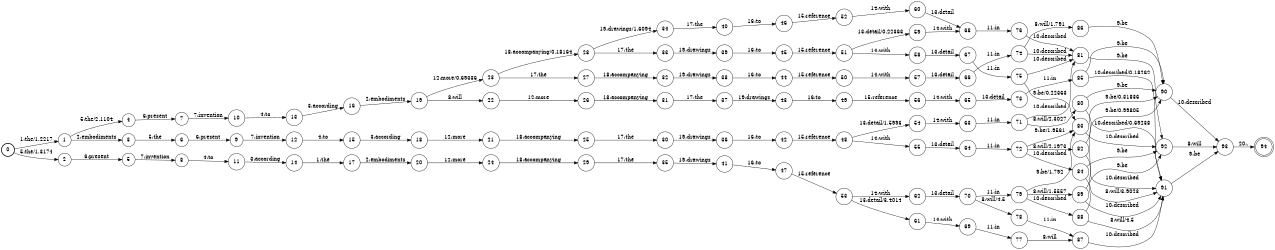 digraph FST {
rankdir = LR;
size = "8.5,11";
label = "";
center = 1;
orientation = Portrait;
ranksep = "0.4";
nodesep = "0.25";
0 [label = "0", shape = circle, style = bold, fontsize = 14]
	0 -> 1 [label = "1:the/1.2217", fontsize = 14];
	0 -> 2 [label = "5:the/1.3174", fontsize = 14];
1 [label = "1", shape = circle, style = solid, fontsize = 14]
	1 -> 4 [label = "5:the/2.1104", fontsize = 14];
	1 -> 3 [label = "2:embodiments", fontsize = 14];
2 [label = "2", shape = circle, style = solid, fontsize = 14]
	2 -> 5 [label = "6:present", fontsize = 14];
3 [label = "3", shape = circle, style = solid, fontsize = 14]
	3 -> 6 [label = "5:the", fontsize = 14];
4 [label = "4", shape = circle, style = solid, fontsize = 14]
	4 -> 7 [label = "6:present", fontsize = 14];
5 [label = "5", shape = circle, style = solid, fontsize = 14]
	5 -> 8 [label = "7:invention", fontsize = 14];
6 [label = "6", shape = circle, style = solid, fontsize = 14]
	6 -> 9 [label = "6:present", fontsize = 14];
7 [label = "7", shape = circle, style = solid, fontsize = 14]
	7 -> 10 [label = "7:invention", fontsize = 14];
8 [label = "8", shape = circle, style = solid, fontsize = 14]
	8 -> 11 [label = "4:to", fontsize = 14];
9 [label = "9", shape = circle, style = solid, fontsize = 14]
	9 -> 12 [label = "7:invention", fontsize = 14];
10 [label = "10", shape = circle, style = solid, fontsize = 14]
	10 -> 13 [label = "4:to", fontsize = 14];
11 [label = "11", shape = circle, style = solid, fontsize = 14]
	11 -> 14 [label = "3:according", fontsize = 14];
12 [label = "12", shape = circle, style = solid, fontsize = 14]
	12 -> 15 [label = "4:to", fontsize = 14];
13 [label = "13", shape = circle, style = solid, fontsize = 14]
	13 -> 16 [label = "3:according", fontsize = 14];
14 [label = "14", shape = circle, style = solid, fontsize = 14]
	14 -> 17 [label = "1:the", fontsize = 14];
15 [label = "15", shape = circle, style = solid, fontsize = 14]
	15 -> 18 [label = "3:according", fontsize = 14];
16 [label = "16", shape = circle, style = solid, fontsize = 14]
	16 -> 19 [label = "2:embodiments", fontsize = 14];
17 [label = "17", shape = circle, style = solid, fontsize = 14]
	17 -> 20 [label = "2:embodiments", fontsize = 14];
18 [label = "18", shape = circle, style = solid, fontsize = 14]
	18 -> 21 [label = "12:more", fontsize = 14];
19 [label = "19", shape = circle, style = solid, fontsize = 14]
	19 -> 22 [label = "8:will", fontsize = 14];
	19 -> 23 [label = "12:more/0.69336", fontsize = 14];
20 [label = "20", shape = circle, style = solid, fontsize = 14]
	20 -> 24 [label = "12:more", fontsize = 14];
21 [label = "21", shape = circle, style = solid, fontsize = 14]
	21 -> 25 [label = "18:accompanying", fontsize = 14];
22 [label = "22", shape = circle, style = solid, fontsize = 14]
	22 -> 26 [label = "12:more", fontsize = 14];
23 [label = "23", shape = circle, style = solid, fontsize = 14]
	23 -> 27 [label = "17:the", fontsize = 14];
	23 -> 28 [label = "18:accompanying/0.18164", fontsize = 14];
24 [label = "24", shape = circle, style = solid, fontsize = 14]
	24 -> 29 [label = "18:accompanying", fontsize = 14];
25 [label = "25", shape = circle, style = solid, fontsize = 14]
	25 -> 30 [label = "17:the", fontsize = 14];
26 [label = "26", shape = circle, style = solid, fontsize = 14]
	26 -> 31 [label = "18:accompanying", fontsize = 14];
27 [label = "27", shape = circle, style = solid, fontsize = 14]
	27 -> 32 [label = "18:accompanying", fontsize = 14];
28 [label = "28", shape = circle, style = solid, fontsize = 14]
	28 -> 33 [label = "17:the", fontsize = 14];
	28 -> 34 [label = "19:drawings/1.6094", fontsize = 14];
29 [label = "29", shape = circle, style = solid, fontsize = 14]
	29 -> 35 [label = "17:the", fontsize = 14];
30 [label = "30", shape = circle, style = solid, fontsize = 14]
	30 -> 36 [label = "19:drawings", fontsize = 14];
31 [label = "31", shape = circle, style = solid, fontsize = 14]
	31 -> 37 [label = "17:the", fontsize = 14];
32 [label = "32", shape = circle, style = solid, fontsize = 14]
	32 -> 38 [label = "19:drawings", fontsize = 14];
33 [label = "33", shape = circle, style = solid, fontsize = 14]
	33 -> 39 [label = "19:drawings", fontsize = 14];
34 [label = "34", shape = circle, style = solid, fontsize = 14]
	34 -> 40 [label = "17:the", fontsize = 14];
35 [label = "35", shape = circle, style = solid, fontsize = 14]
	35 -> 41 [label = "19:drawings", fontsize = 14];
36 [label = "36", shape = circle, style = solid, fontsize = 14]
	36 -> 42 [label = "16:to", fontsize = 14];
37 [label = "37", shape = circle, style = solid, fontsize = 14]
	37 -> 43 [label = "19:drawings", fontsize = 14];
38 [label = "38", shape = circle, style = solid, fontsize = 14]
	38 -> 44 [label = "16:to", fontsize = 14];
39 [label = "39", shape = circle, style = solid, fontsize = 14]
	39 -> 45 [label = "16:to", fontsize = 14];
40 [label = "40", shape = circle, style = solid, fontsize = 14]
	40 -> 46 [label = "16:to", fontsize = 14];
41 [label = "41", shape = circle, style = solid, fontsize = 14]
	41 -> 47 [label = "16:to", fontsize = 14];
42 [label = "42", shape = circle, style = solid, fontsize = 14]
	42 -> 48 [label = "15:reference", fontsize = 14];
43 [label = "43", shape = circle, style = solid, fontsize = 14]
	43 -> 49 [label = "16:to", fontsize = 14];
44 [label = "44", shape = circle, style = solid, fontsize = 14]
	44 -> 50 [label = "15:reference", fontsize = 14];
45 [label = "45", shape = circle, style = solid, fontsize = 14]
	45 -> 51 [label = "15:reference", fontsize = 14];
46 [label = "46", shape = circle, style = solid, fontsize = 14]
	46 -> 52 [label = "15:reference", fontsize = 14];
47 [label = "47", shape = circle, style = solid, fontsize = 14]
	47 -> 53 [label = "15:reference", fontsize = 14];
48 [label = "48", shape = circle, style = solid, fontsize = 14]
	48 -> 54 [label = "13:detail/1.5996", fontsize = 14];
	48 -> 55 [label = "14:with", fontsize = 14];
49 [label = "49", shape = circle, style = solid, fontsize = 14]
	49 -> 56 [label = "15:reference", fontsize = 14];
50 [label = "50", shape = circle, style = solid, fontsize = 14]
	50 -> 57 [label = "14:with", fontsize = 14];
51 [label = "51", shape = circle, style = solid, fontsize = 14]
	51 -> 59 [label = "13:detail/0.22363", fontsize = 14];
	51 -> 58 [label = "14:with", fontsize = 14];
52 [label = "52", shape = circle, style = solid, fontsize = 14]
	52 -> 60 [label = "14:with", fontsize = 14];
53 [label = "53", shape = circle, style = solid, fontsize = 14]
	53 -> 61 [label = "13:detail/3.4014", fontsize = 14];
	53 -> 62 [label = "14:with", fontsize = 14];
54 [label = "54", shape = circle, style = solid, fontsize = 14]
	54 -> 63 [label = "14:with", fontsize = 14];
55 [label = "55", shape = circle, style = solid, fontsize = 14]
	55 -> 64 [label = "13:detail", fontsize = 14];
56 [label = "56", shape = circle, style = solid, fontsize = 14]
	56 -> 65 [label = "14:with", fontsize = 14];
57 [label = "57", shape = circle, style = solid, fontsize = 14]
	57 -> 66 [label = "13:detail", fontsize = 14];
58 [label = "58", shape = circle, style = solid, fontsize = 14]
	58 -> 67 [label = "13:detail", fontsize = 14];
59 [label = "59", shape = circle, style = solid, fontsize = 14]
	59 -> 68 [label = "14:with", fontsize = 14];
60 [label = "60", shape = circle, style = solid, fontsize = 14]
	60 -> 68 [label = "13:detail", fontsize = 14];
61 [label = "61", shape = circle, style = solid, fontsize = 14]
	61 -> 69 [label = "14:with", fontsize = 14];
62 [label = "62", shape = circle, style = solid, fontsize = 14]
	62 -> 70 [label = "13:detail", fontsize = 14];
63 [label = "63", shape = circle, style = solid, fontsize = 14]
	63 -> 71 [label = "11:in", fontsize = 14];
64 [label = "64", shape = circle, style = solid, fontsize = 14]
	64 -> 72 [label = "11:in", fontsize = 14];
65 [label = "65", shape = circle, style = solid, fontsize = 14]
	65 -> 73 [label = "13:detail", fontsize = 14];
66 [label = "66", shape = circle, style = solid, fontsize = 14]
	66 -> 74 [label = "11:in", fontsize = 14];
67 [label = "67", shape = circle, style = solid, fontsize = 14]
	67 -> 75 [label = "11:in", fontsize = 14];
68 [label = "68", shape = circle, style = solid, fontsize = 14]
	68 -> 76 [label = "11:in", fontsize = 14];
69 [label = "69", shape = circle, style = solid, fontsize = 14]
	69 -> 77 [label = "11:in", fontsize = 14];
70 [label = "70", shape = circle, style = solid, fontsize = 14]
	70 -> 78 [label = "8:will/4.5", fontsize = 14];
	70 -> 79 [label = "11:in", fontsize = 14];
71 [label = "71", shape = circle, style = solid, fontsize = 14]
	71 -> 80 [label = "8:will/2.3027", fontsize = 14];
	71 -> 81 [label = "10:described", fontsize = 14];
72 [label = "72", shape = circle, style = solid, fontsize = 14]
	72 -> 82 [label = "8:will/2.1973", fontsize = 14];
	72 -> 83 [label = "9:be/1.9561", fontsize = 14];
	72 -> 84 [label = "10:described", fontsize = 14];
73 [label = "73", shape = circle, style = solid, fontsize = 14]
	73 -> 85 [label = "11:in", fontsize = 14];
74 [label = "74", shape = circle, style = solid, fontsize = 14]
	74 -> 86 [label = "8:will/1.791", fontsize = 14];
	74 -> 81 [label = "10:described", fontsize = 14];
75 [label = "75", shape = circle, style = solid, fontsize = 14]
	75 -> 83 [label = "9:be/0.22363", fontsize = 14];
	75 -> 81 [label = "10:described", fontsize = 14];
76 [label = "76", shape = circle, style = solid, fontsize = 14]
	76 -> 81 [label = "10:described", fontsize = 14];
77 [label = "77", shape = circle, style = solid, fontsize = 14]
	77 -> 87 [label = "8:will", fontsize = 14];
78 [label = "78", shape = circle, style = solid, fontsize = 14]
	78 -> 87 [label = "11:in", fontsize = 14];
79 [label = "79", shape = circle, style = solid, fontsize = 14]
	79 -> 89 [label = "8:will/1.5557", fontsize = 14];
	79 -> 83 [label = "9:be/1.792", fontsize = 14];
	79 -> 88 [label = "10:described", fontsize = 14];
80 [label = "80", shape = circle, style = solid, fontsize = 14]
	80 -> 90 [label = "9:be", fontsize = 14];
	80 -> 91 [label = "10:described/0.69238", fontsize = 14];
81 [label = "81", shape = circle, style = solid, fontsize = 14]
	81 -> 92 [label = "9:be", fontsize = 14];
82 [label = "82", shape = circle, style = solid, fontsize = 14]
	82 -> 90 [label = "9:be/0.31836", fontsize = 14];
	82 -> 91 [label = "10:described", fontsize = 14];
83 [label = "83", shape = circle, style = solid, fontsize = 14]
	83 -> 92 [label = "10:described", fontsize = 14];
84 [label = "84", shape = circle, style = solid, fontsize = 14]
	84 -> 91 [label = "8:will/3.9023", fontsize = 14];
	84 -> 92 [label = "9:be", fontsize = 14];
85 [label = "85", shape = circle, style = solid, fontsize = 14]
	85 -> 90 [label = "9:be", fontsize = 14];
	85 -> 91 [label = "10:described/0.18262", fontsize = 14];
86 [label = "86", shape = circle, style = solid, fontsize = 14]
	86 -> 90 [label = "9:be", fontsize = 14];
87 [label = "87", shape = circle, style = solid, fontsize = 14]
	87 -> 91 [label = "10:described", fontsize = 14];
88 [label = "88", shape = circle, style = solid, fontsize = 14]
	88 -> 91 [label = "8:will/4.5", fontsize = 14];
	88 -> 92 [label = "9:be", fontsize = 14];
89 [label = "89", shape = circle, style = solid, fontsize = 14]
	89 -> 90 [label = "9:be/0.99805", fontsize = 14];
	89 -> 91 [label = "10:described", fontsize = 14];
90 [label = "90", shape = circle, style = solid, fontsize = 14]
	90 -> 93 [label = "10:described", fontsize = 14];
91 [label = "91", shape = circle, style = solid, fontsize = 14]
	91 -> 93 [label = "9:be", fontsize = 14];
92 [label = "92", shape = circle, style = solid, fontsize = 14]
	92 -> 93 [label = "8:will", fontsize = 14];
93 [label = "93", shape = circle, style = solid, fontsize = 14]
	93 -> 94 [label = "20:.", fontsize = 14];
94 [label = "94", shape = doublecircle, style = solid, fontsize = 14]
}
